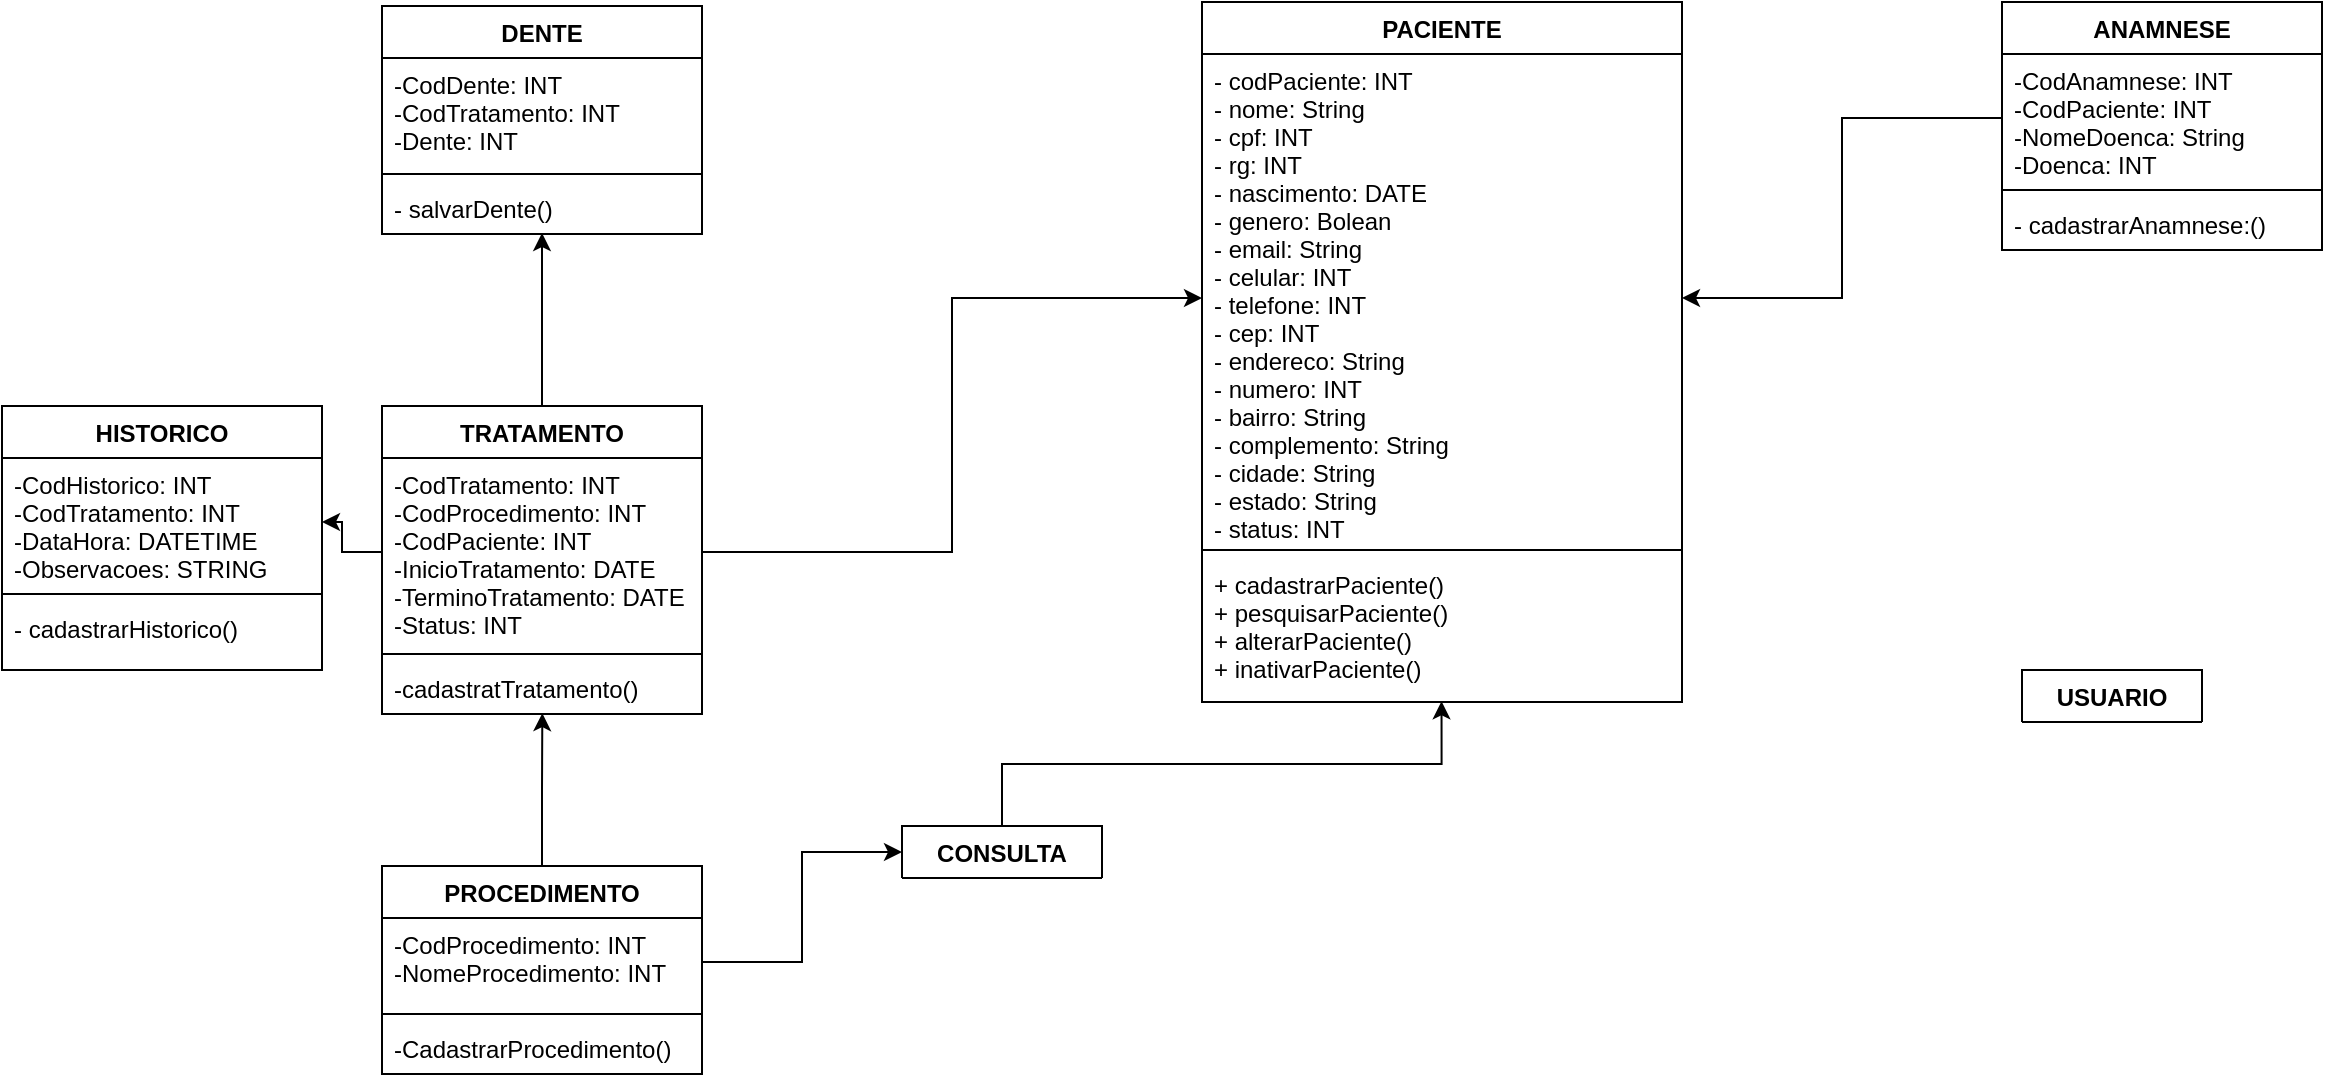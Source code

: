 <mxfile version="13.7.9" type="github">
  <diagram id="C5RBs43oDa-KdzZeNtuy" name="Page-1">
    <mxGraphModel dx="630" dy="337" grid="1" gridSize="10" guides="1" tooltips="1" connect="1" arrows="1" fold="1" page="1" pageScale="1" pageWidth="1169" pageHeight="827" math="0" shadow="0">
      <root>
        <mxCell id="WIyWlLk6GJQsqaUBKTNV-0" />
        <mxCell id="WIyWlLk6GJQsqaUBKTNV-1" parent="WIyWlLk6GJQsqaUBKTNV-0" />
        <mxCell id="rxmNv4YafPhZ3EjZMaK0-21" style="edgeStyle=orthogonalEdgeStyle;rounded=0;orthogonalLoop=1;jettySize=auto;html=1;entryX=0.5;entryY=0.981;entryDx=0;entryDy=0;entryPerimeter=0;" parent="WIyWlLk6GJQsqaUBKTNV-1" source="rxmNv4YafPhZ3EjZMaK0-14" target="rxmNv4YafPhZ3EjZMaK0-13" edge="1">
          <mxGeometry relative="1" as="geometry" />
        </mxCell>
        <mxCell id="rxmNv4YafPhZ3EjZMaK0-10" value="DENTE&#xa;" style="swimlane;fontStyle=1;align=center;verticalAlign=top;childLayout=stackLayout;horizontal=1;startSize=26;horizontalStack=0;resizeParent=1;resizeParentMax=0;resizeLast=0;collapsible=1;marginBottom=0;" parent="WIyWlLk6GJQsqaUBKTNV-1" vertex="1">
          <mxGeometry x="200" y="140" width="160" height="114" as="geometry">
            <mxRectangle x="180" y="160" width="100" height="26" as="alternateBounds" />
          </mxGeometry>
        </mxCell>
        <mxCell id="rxmNv4YafPhZ3EjZMaK0-11" value="-CodDente: INT&#xa;-CodTratamento: INT&#xa;-Dente: INT" style="text;strokeColor=none;fillColor=none;align=left;verticalAlign=top;spacingLeft=4;spacingRight=4;overflow=hidden;rotatable=0;points=[[0,0.5],[1,0.5]];portConstraint=eastwest;" parent="rxmNv4YafPhZ3EjZMaK0-10" vertex="1">
          <mxGeometry y="26" width="160" height="54" as="geometry" />
        </mxCell>
        <mxCell id="rxmNv4YafPhZ3EjZMaK0-12" value="" style="line;strokeWidth=1;fillColor=none;align=left;verticalAlign=middle;spacingTop=-1;spacingLeft=3;spacingRight=3;rotatable=0;labelPosition=right;points=[];portConstraint=eastwest;" parent="rxmNv4YafPhZ3EjZMaK0-10" vertex="1">
          <mxGeometry y="80" width="160" height="8" as="geometry" />
        </mxCell>
        <mxCell id="rxmNv4YafPhZ3EjZMaK0-13" value="- salvarDente()" style="text;strokeColor=none;fillColor=none;align=left;verticalAlign=top;spacingLeft=4;spacingRight=4;overflow=hidden;rotatable=0;points=[[0,0.5],[1,0.5]];portConstraint=eastwest;" parent="rxmNv4YafPhZ3EjZMaK0-10" vertex="1">
          <mxGeometry y="88" width="160" height="26" as="geometry" />
        </mxCell>
        <mxCell id="rxmNv4YafPhZ3EjZMaK0-14" value="TRATAMENTO" style="swimlane;fontStyle=1;align=center;verticalAlign=top;childLayout=stackLayout;horizontal=1;startSize=26;horizontalStack=0;resizeParent=1;resizeParentMax=0;resizeLast=0;collapsible=1;marginBottom=0;" parent="WIyWlLk6GJQsqaUBKTNV-1" vertex="1">
          <mxGeometry x="200" y="340" width="160" height="154" as="geometry" />
        </mxCell>
        <mxCell id="rxmNv4YafPhZ3EjZMaK0-15" value="-CodTratamento: INT&#xa;-CodProcedimento: INT&#xa;-CodPaciente: INT&#xa;-InicioTratamento: DATE&#xa;-TerminoTratamento: DATE&#xa;-Status: INT" style="text;strokeColor=none;fillColor=none;align=left;verticalAlign=top;spacingLeft=4;spacingRight=4;overflow=hidden;rotatable=0;points=[[0,0.5],[1,0.5]];portConstraint=eastwest;" parent="rxmNv4YafPhZ3EjZMaK0-14" vertex="1">
          <mxGeometry y="26" width="160" height="94" as="geometry" />
        </mxCell>
        <mxCell id="rxmNv4YafPhZ3EjZMaK0-16" value="" style="line;strokeWidth=1;fillColor=none;align=left;verticalAlign=middle;spacingTop=-1;spacingLeft=3;spacingRight=3;rotatable=0;labelPosition=right;points=[];portConstraint=eastwest;" parent="rxmNv4YafPhZ3EjZMaK0-14" vertex="1">
          <mxGeometry y="120" width="160" height="8" as="geometry" />
        </mxCell>
        <mxCell id="rxmNv4YafPhZ3EjZMaK0-17" value="-cadastratTratamento()" style="text;strokeColor=none;fillColor=none;align=left;verticalAlign=top;spacingLeft=4;spacingRight=4;overflow=hidden;rotatable=0;points=[[0,0.5],[1,0.5]];portConstraint=eastwest;" parent="rxmNv4YafPhZ3EjZMaK0-14" vertex="1">
          <mxGeometry y="128" width="160" height="26" as="geometry" />
        </mxCell>
        <mxCell id="rxmNv4YafPhZ3EjZMaK0-22" value="HISTORICO" style="swimlane;fontStyle=1;align=center;verticalAlign=top;childLayout=stackLayout;horizontal=1;startSize=26;horizontalStack=0;resizeParent=1;resizeParentMax=0;resizeLast=0;collapsible=1;marginBottom=0;" parent="WIyWlLk6GJQsqaUBKTNV-1" vertex="1">
          <mxGeometry x="10" y="340" width="160" height="132" as="geometry" />
        </mxCell>
        <mxCell id="rxmNv4YafPhZ3EjZMaK0-23" value="-CodHistorico: INT&#xa;-CodTratamento: INT&#xa;-DataHora: DATETIME&#xa;-Observacoes: STRING" style="text;strokeColor=none;fillColor=none;align=left;verticalAlign=top;spacingLeft=4;spacingRight=4;overflow=hidden;rotatable=0;points=[[0,0.5],[1,0.5]];portConstraint=eastwest;" parent="rxmNv4YafPhZ3EjZMaK0-22" vertex="1">
          <mxGeometry y="26" width="160" height="64" as="geometry" />
        </mxCell>
        <mxCell id="rxmNv4YafPhZ3EjZMaK0-24" value="" style="line;strokeWidth=1;fillColor=none;align=left;verticalAlign=middle;spacingTop=-1;spacingLeft=3;spacingRight=3;rotatable=0;labelPosition=right;points=[];portConstraint=eastwest;" parent="rxmNv4YafPhZ3EjZMaK0-22" vertex="1">
          <mxGeometry y="90" width="160" height="8" as="geometry" />
        </mxCell>
        <mxCell id="rxmNv4YafPhZ3EjZMaK0-25" value="- cadastrarHistorico()" style="text;strokeColor=none;fillColor=none;align=left;verticalAlign=top;spacingLeft=4;spacingRight=4;overflow=hidden;rotatable=0;points=[[0,0.5],[1,0.5]];portConstraint=eastwest;" parent="rxmNv4YafPhZ3EjZMaK0-22" vertex="1">
          <mxGeometry y="98" width="160" height="34" as="geometry" />
        </mxCell>
        <mxCell id="rxmNv4YafPhZ3EjZMaK0-26" style="edgeStyle=orthogonalEdgeStyle;rounded=0;orthogonalLoop=1;jettySize=auto;html=1;" parent="WIyWlLk6GJQsqaUBKTNV-1" source="rxmNv4YafPhZ3EjZMaK0-15" target="rxmNv4YafPhZ3EjZMaK0-23" edge="1">
          <mxGeometry relative="1" as="geometry" />
        </mxCell>
        <mxCell id="rxmNv4YafPhZ3EjZMaK0-31" style="edgeStyle=orthogonalEdgeStyle;rounded=0;orthogonalLoop=1;jettySize=auto;html=1;entryX=0;entryY=0.5;entryDx=0;entryDy=0;" parent="WIyWlLk6GJQsqaUBKTNV-1" source="rxmNv4YafPhZ3EjZMaK0-15" target="rxmNv4YafPhZ3EjZMaK0-28" edge="1">
          <mxGeometry relative="1" as="geometry" />
        </mxCell>
        <mxCell id="rxmNv4YafPhZ3EjZMaK0-36" style="edgeStyle=orthogonalEdgeStyle;rounded=0;orthogonalLoop=1;jettySize=auto;html=1;entryX=1;entryY=0.5;entryDx=0;entryDy=0;" parent="WIyWlLk6GJQsqaUBKTNV-1" source="rxmNv4YafPhZ3EjZMaK0-33" target="rxmNv4YafPhZ3EjZMaK0-28" edge="1">
          <mxGeometry relative="1" as="geometry" />
        </mxCell>
        <mxCell id="rxmNv4YafPhZ3EjZMaK0-45" style="edgeStyle=orthogonalEdgeStyle;rounded=0;orthogonalLoop=1;jettySize=auto;html=1;entryX=0.499;entryY=0.995;entryDx=0;entryDy=0;entryPerimeter=0;" parent="WIyWlLk6GJQsqaUBKTNV-1" source="rxmNv4YafPhZ3EjZMaK0-41" target="rxmNv4YafPhZ3EjZMaK0-30" edge="1">
          <mxGeometry relative="1" as="geometry" />
        </mxCell>
        <mxCell id="rxmNv4YafPhZ3EjZMaK0-41" value="CONSULTA" style="swimlane;fontStyle=1;align=center;verticalAlign=top;childLayout=stackLayout;horizontal=1;startSize=26;horizontalStack=0;resizeParent=1;resizeParentMax=0;resizeLast=0;collapsible=1;marginBottom=0;" parent="WIyWlLk6GJQsqaUBKTNV-1" vertex="1" collapsed="1">
          <mxGeometry x="460" y="550" width="100" height="26" as="geometry">
            <mxRectangle x="460" y="550" width="160" height="154" as="alternateBounds" />
          </mxGeometry>
        </mxCell>
        <mxCell id="rxmNv4YafPhZ3EjZMaK0-42" value="-CodConsulta: INT&#xa;-CodPaciente: INT&#xa;-CodProcedimento: INT&#xa;-DataConsulta: DATE&#xa;-HorarioInicio: TIME&#xa;-HorioFim: TIME" style="text;strokeColor=none;fillColor=none;align=left;verticalAlign=top;spacingLeft=4;spacingRight=4;overflow=hidden;rotatable=0;points=[[0,0.5],[1,0.5]];portConstraint=eastwest;" parent="rxmNv4YafPhZ3EjZMaK0-41" vertex="1">
          <mxGeometry y="26" width="100" height="94" as="geometry" />
        </mxCell>
        <mxCell id="rxmNv4YafPhZ3EjZMaK0-43" value="" style="line;strokeWidth=1;fillColor=none;align=left;verticalAlign=middle;spacingTop=-1;spacingLeft=3;spacingRight=3;rotatable=0;labelPosition=right;points=[];portConstraint=eastwest;" parent="rxmNv4YafPhZ3EjZMaK0-41" vertex="1">
          <mxGeometry y="120" width="100" height="8" as="geometry" />
        </mxCell>
        <mxCell id="rxmNv4YafPhZ3EjZMaK0-44" value="- agendarConsulta()" style="text;strokeColor=none;fillColor=none;align=left;verticalAlign=top;spacingLeft=4;spacingRight=4;overflow=hidden;rotatable=0;points=[[0,0.5],[1,0.5]];portConstraint=eastwest;" parent="rxmNv4YafPhZ3EjZMaK0-41" vertex="1">
          <mxGeometry y="128" width="100" height="26" as="geometry" />
        </mxCell>
        <mxCell id="rxmNv4YafPhZ3EjZMaK0-51" style="edgeStyle=orthogonalEdgeStyle;rounded=0;orthogonalLoop=1;jettySize=auto;html=1;entryX=0.501;entryY=0.984;entryDx=0;entryDy=0;entryPerimeter=0;" parent="WIyWlLk6GJQsqaUBKTNV-1" source="rxmNv4YafPhZ3EjZMaK0-46" target="rxmNv4YafPhZ3EjZMaK0-17" edge="1">
          <mxGeometry relative="1" as="geometry" />
        </mxCell>
        <mxCell id="rxmNv4YafPhZ3EjZMaK0-46" value="PROCEDIMENTO" style="swimlane;fontStyle=1;align=center;verticalAlign=top;childLayout=stackLayout;horizontal=1;startSize=26;horizontalStack=0;resizeParent=1;resizeParentMax=0;resizeLast=0;collapsible=1;marginBottom=0;" parent="WIyWlLk6GJQsqaUBKTNV-1" vertex="1">
          <mxGeometry x="200" y="570" width="160" height="104" as="geometry" />
        </mxCell>
        <mxCell id="rxmNv4YafPhZ3EjZMaK0-47" value="-CodProcedimento: INT&#xa;-NomeProcedimento: INT" style="text;strokeColor=none;fillColor=none;align=left;verticalAlign=top;spacingLeft=4;spacingRight=4;overflow=hidden;rotatable=0;points=[[0,0.5],[1,0.5]];portConstraint=eastwest;" parent="rxmNv4YafPhZ3EjZMaK0-46" vertex="1">
          <mxGeometry y="26" width="160" height="44" as="geometry" />
        </mxCell>
        <mxCell id="rxmNv4YafPhZ3EjZMaK0-48" value="" style="line;strokeWidth=1;fillColor=none;align=left;verticalAlign=middle;spacingTop=-1;spacingLeft=3;spacingRight=3;rotatable=0;labelPosition=right;points=[];portConstraint=eastwest;" parent="rxmNv4YafPhZ3EjZMaK0-46" vertex="1">
          <mxGeometry y="70" width="160" height="8" as="geometry" />
        </mxCell>
        <mxCell id="rxmNv4YafPhZ3EjZMaK0-49" value="-CadastrarProcedimento()" style="text;strokeColor=none;fillColor=none;align=left;verticalAlign=top;spacingLeft=4;spacingRight=4;overflow=hidden;rotatable=0;points=[[0,0.5],[1,0.5]];portConstraint=eastwest;" parent="rxmNv4YafPhZ3EjZMaK0-46" vertex="1">
          <mxGeometry y="78" width="160" height="26" as="geometry" />
        </mxCell>
        <mxCell id="rxmNv4YafPhZ3EjZMaK0-50" style="edgeStyle=orthogonalEdgeStyle;rounded=0;orthogonalLoop=1;jettySize=auto;html=1;entryX=0;entryY=0.5;entryDx=0;entryDy=0;" parent="WIyWlLk6GJQsqaUBKTNV-1" source="rxmNv4YafPhZ3EjZMaK0-47" target="rxmNv4YafPhZ3EjZMaK0-42" edge="1">
          <mxGeometry relative="1" as="geometry" />
        </mxCell>
        <mxCell id="rxmNv4YafPhZ3EjZMaK0-32" value="ANAMNESE" style="swimlane;fontStyle=1;align=center;verticalAlign=top;childLayout=stackLayout;horizontal=1;startSize=26;horizontalStack=0;resizeParent=1;resizeParentMax=0;resizeLast=0;collapsible=1;marginBottom=0;" parent="WIyWlLk6GJQsqaUBKTNV-1" vertex="1">
          <mxGeometry x="1010" y="138" width="160" height="124" as="geometry">
            <mxRectangle x="1010" y="138" width="100" height="26" as="alternateBounds" />
          </mxGeometry>
        </mxCell>
        <mxCell id="rxmNv4YafPhZ3EjZMaK0-33" value="-CodAnamnese: INT&#xa;-CodPaciente: INT&#xa;-NomeDoenca: String&#xa;-Doenca: INT" style="text;strokeColor=none;fillColor=none;align=left;verticalAlign=top;spacingLeft=4;spacingRight=4;overflow=hidden;rotatable=0;points=[[0,0.5],[1,0.5]];portConstraint=eastwest;" parent="rxmNv4YafPhZ3EjZMaK0-32" vertex="1">
          <mxGeometry y="26" width="160" height="64" as="geometry" />
        </mxCell>
        <mxCell id="rxmNv4YafPhZ3EjZMaK0-34" value="" style="line;strokeWidth=1;fillColor=none;align=left;verticalAlign=middle;spacingTop=-1;spacingLeft=3;spacingRight=3;rotatable=0;labelPosition=right;points=[];portConstraint=eastwest;" parent="rxmNv4YafPhZ3EjZMaK0-32" vertex="1">
          <mxGeometry y="90" width="160" height="8" as="geometry" />
        </mxCell>
        <mxCell id="rxmNv4YafPhZ3EjZMaK0-35" value="- cadastrarAnamnese:()&#xa;" style="text;strokeColor=none;fillColor=none;align=left;verticalAlign=top;spacingLeft=4;spacingRight=4;overflow=hidden;rotatable=0;points=[[0,0.5],[1,0.5]];portConstraint=eastwest;" parent="rxmNv4YafPhZ3EjZMaK0-32" vertex="1">
          <mxGeometry y="98" width="160" height="26" as="geometry" />
        </mxCell>
        <mxCell id="rxmNv4YafPhZ3EjZMaK0-27" value="PACIENTE" style="swimlane;fontStyle=1;align=center;verticalAlign=top;childLayout=stackLayout;horizontal=1;startSize=26;horizontalStack=0;resizeParent=1;resizeParentMax=0;resizeLast=0;collapsible=1;marginBottom=0;" parent="WIyWlLk6GJQsqaUBKTNV-1" vertex="1">
          <mxGeometry x="610" y="138" width="240" height="350" as="geometry">
            <mxRectangle x="610" y="138" width="90" height="26" as="alternateBounds" />
          </mxGeometry>
        </mxCell>
        <mxCell id="rxmNv4YafPhZ3EjZMaK0-28" value="- codPaciente: INT&#xa;- nome: String&#xa;- cpf: INT&#xa;- rg: INT&#xa;- nascimento: DATE&#xa;- genero: Bolean&#xa;- email: String&#xa;- celular: INT&#xa;- telefone: INT&#xa;- cep: INT&#xa;- endereco: String&#xa;- numero: INT&#xa;- bairro: String&#xa;- complemento: String&#xa;- cidade: String&#xa;- estado: String&#xa;- status: INT" style="text;strokeColor=none;fillColor=none;align=left;verticalAlign=top;spacingLeft=4;spacingRight=4;overflow=hidden;rotatable=0;points=[[0,0.5],[1,0.5]];portConstraint=eastwest;" parent="rxmNv4YafPhZ3EjZMaK0-27" vertex="1">
          <mxGeometry y="26" width="240" height="244" as="geometry" />
        </mxCell>
        <mxCell id="rxmNv4YafPhZ3EjZMaK0-29" value="" style="line;strokeWidth=1;fillColor=none;align=left;verticalAlign=middle;spacingTop=-1;spacingLeft=3;spacingRight=3;rotatable=0;labelPosition=right;points=[];portConstraint=eastwest;" parent="rxmNv4YafPhZ3EjZMaK0-27" vertex="1">
          <mxGeometry y="270" width="240" height="8" as="geometry" />
        </mxCell>
        <mxCell id="rxmNv4YafPhZ3EjZMaK0-30" value="+ cadastrarPaciente()&#xa;+ pesquisarPaciente()&#xa;+ alterarPaciente()&#xa;+ inativarPaciente()" style="text;strokeColor=none;fillColor=none;align=left;verticalAlign=top;spacingLeft=4;spacingRight=4;overflow=hidden;rotatable=0;points=[[0,0.5],[1,0.5]];portConstraint=eastwest;" parent="rxmNv4YafPhZ3EjZMaK0-27" vertex="1">
          <mxGeometry y="278" width="240" height="72" as="geometry" />
        </mxCell>
        <mxCell id="rxmNv4YafPhZ3EjZMaK0-37" value="USUARIO" style="swimlane;fontStyle=1;align=center;verticalAlign=top;childLayout=stackLayout;horizontal=1;startSize=26;horizontalStack=0;resizeParent=1;resizeParentMax=0;resizeLast=0;collapsible=1;marginBottom=0;" parent="WIyWlLk6GJQsqaUBKTNV-1" vertex="1" collapsed="1">
          <mxGeometry x="1020" y="472" width="90" height="26" as="geometry">
            <mxRectangle x="650" y="372" width="160" height="210" as="alternateBounds" />
          </mxGeometry>
        </mxCell>
        <mxCell id="rxmNv4YafPhZ3EjZMaK0-38" value="-CodUsuario: INT&#xa;-Email: String&#xa;-Senha: INT&#xa;-Nome: String&#xa;-TipoEnum: String&#xa;-CPF: INT&#xa;-Telefone: INT" style="text;strokeColor=none;fillColor=none;align=left;verticalAlign=top;spacingLeft=4;spacingRight=4;overflow=hidden;rotatable=0;points=[[0,0.5],[1,0.5]];portConstraint=eastwest;" parent="rxmNv4YafPhZ3EjZMaK0-37" vertex="1">
          <mxGeometry y="26" width="90" height="104" as="geometry" />
        </mxCell>
        <mxCell id="rxmNv4YafPhZ3EjZMaK0-39" value="" style="line;strokeWidth=1;fillColor=none;align=left;verticalAlign=middle;spacingTop=-1;spacingLeft=3;spacingRight=3;rotatable=0;labelPosition=right;points=[];portConstraint=eastwest;" parent="rxmNv4YafPhZ3EjZMaK0-37" vertex="1">
          <mxGeometry y="130" width="90" height="8" as="geometry" />
        </mxCell>
        <mxCell id="rxmNv4YafPhZ3EjZMaK0-40" value="-CadastrarUsuario()&#xa;-AlterarUsuario()&#xa;-ConsultarUsuario()&#xa;-ExcluirUsuario()" style="text;strokeColor=none;fillColor=none;align=left;verticalAlign=top;spacingLeft=4;spacingRight=4;overflow=hidden;rotatable=0;points=[[0,0.5],[1,0.5]];portConstraint=eastwest;" parent="rxmNv4YafPhZ3EjZMaK0-37" vertex="1">
          <mxGeometry y="138" width="90" height="72" as="geometry" />
        </mxCell>
      </root>
    </mxGraphModel>
  </diagram>
</mxfile>
